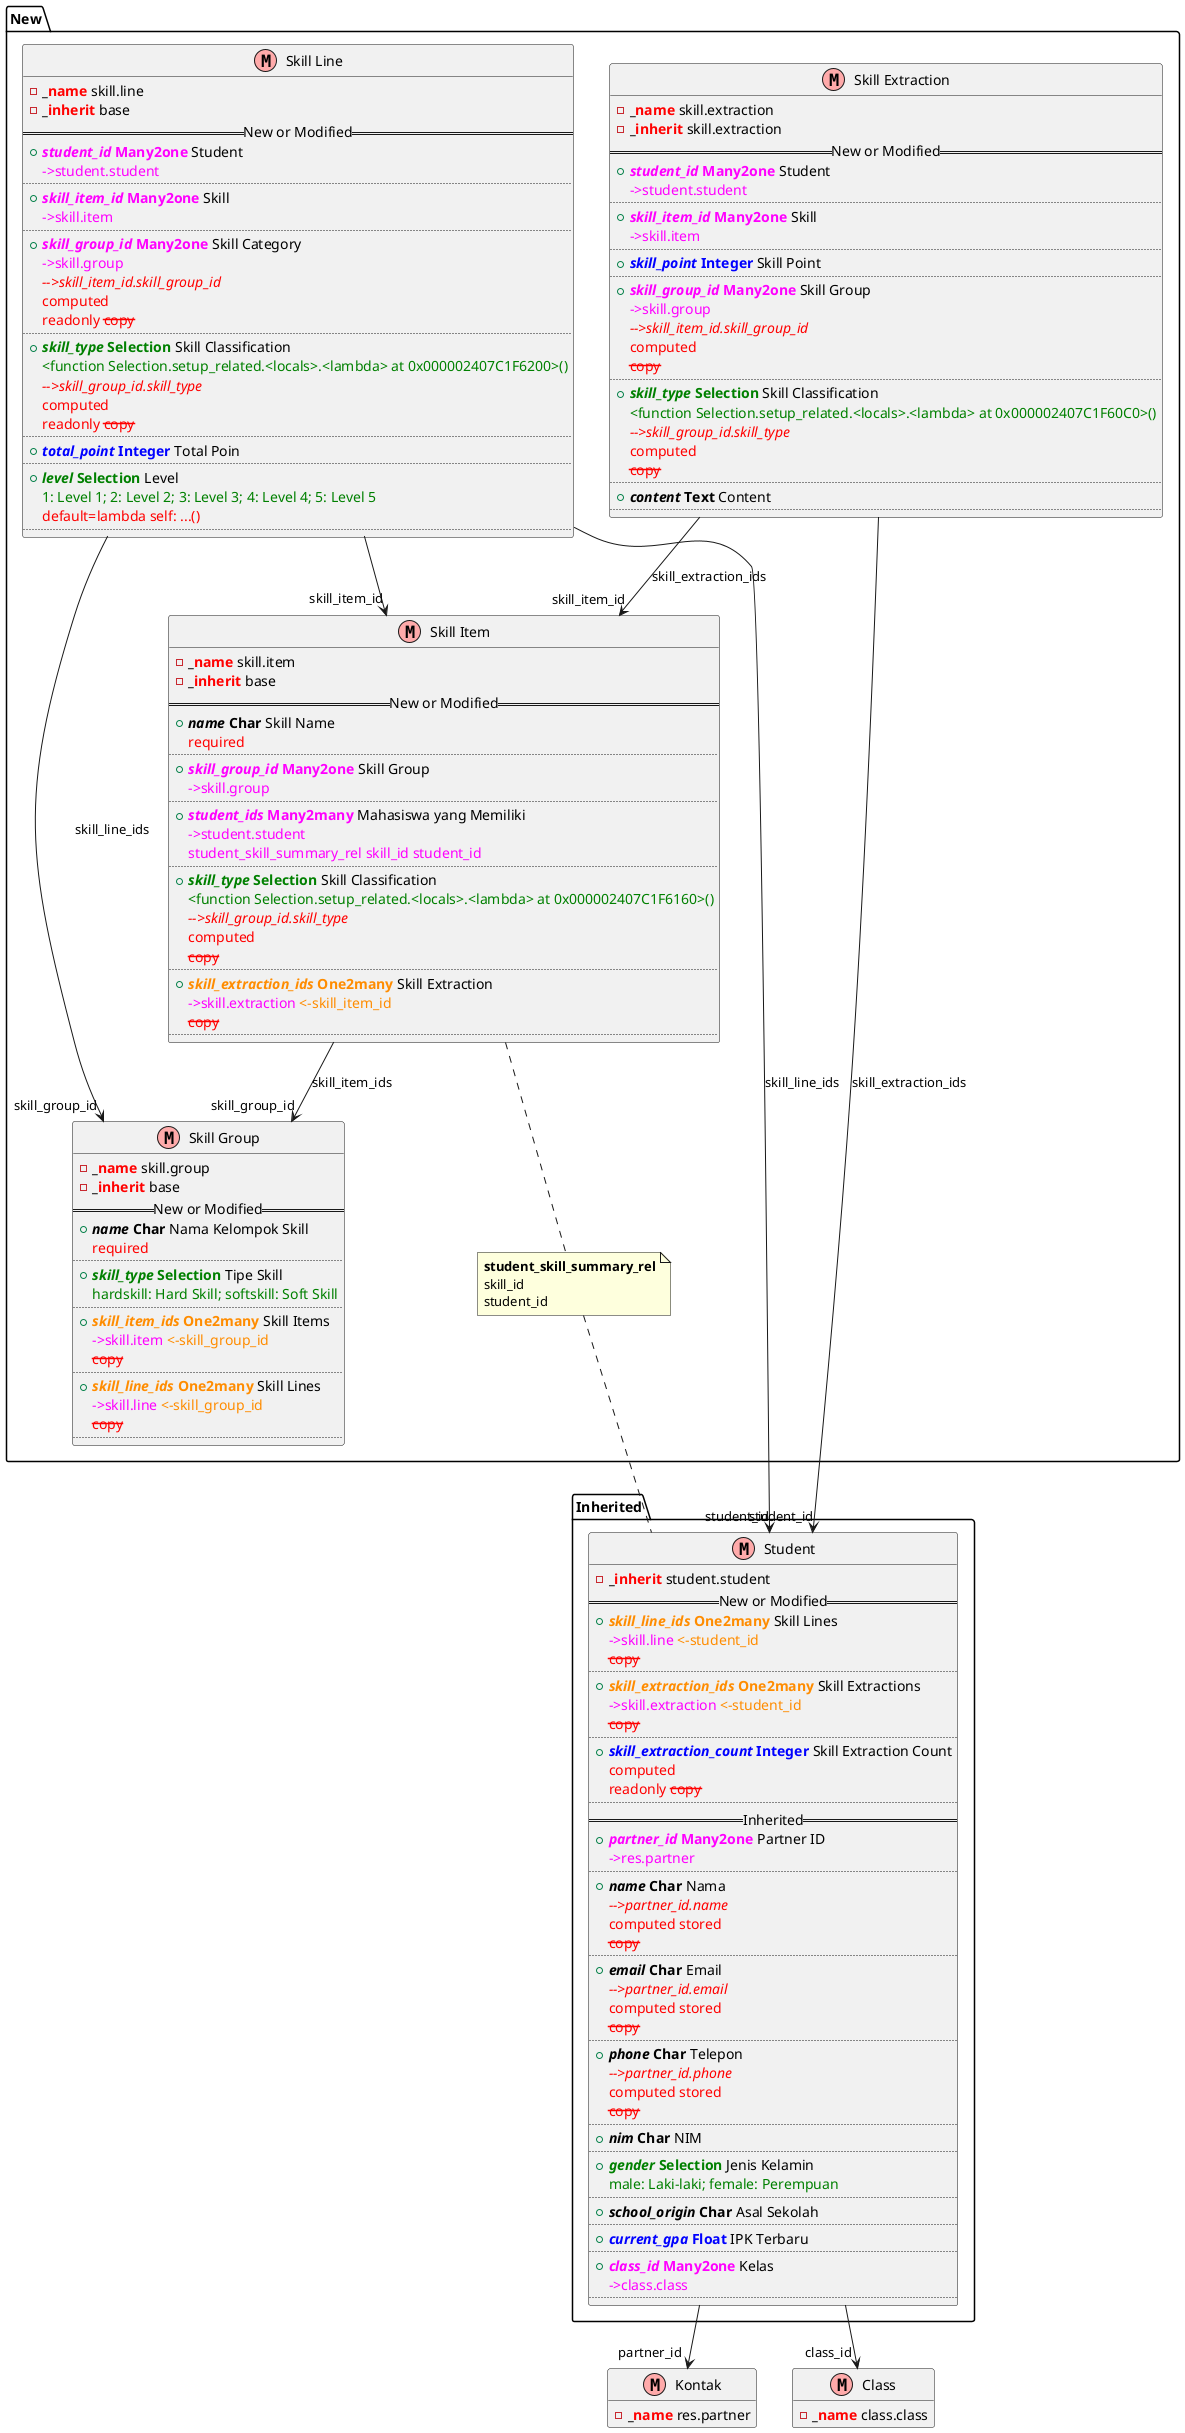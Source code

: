 @startuml jtk_student_skill
!define Model(name,desc) class name as "desc" << (M,#FFAAAA) >>
!define TransientModel(name,desc) class name as "desc" << (T,magenta) >>
!define AbstractModel(name,desc) class name as "desc" << (T,green) >>
!define model(x) -<b>_<color:red>x</color></b>
!define char(x) +<b><i>x</i> Char</b>
!define m2o(x) +<b><color:magenta><i>x</i> Many2one</color></b>
!define m2m(x) +<b><color:magenta><i>x</i> Many2many</color></b>
!define o2m(x) +<b><color:darkorange><i>x</i> One2many</color></b>
!define ref(x) +<b><color:magenta><i>x</i> Reference</color></b>
!define text(x) +<b><i>x</i> Text</b>
!define html(x) +<b><i>x</i> Html</b>
!define int(x) +<b><color:blue><i>x</i> Integer</color></b>
!define float(x) +<b><color:blue><i>x </i>Float</color></b>
!define money(x) +<b><color:blue><i>x </i>Monetary</color></b>
!define sel(x) +<b><color:green><i>x</i> Selection</color></b>
!define bool(x) +<b><color:darkblue><i>x</i> Boolean</color></b>
!define date(x) +<b><color:darkgreen><i>x</i> Date</color></b>
!define dtime(x) +<b><color:darkgreen><i>x</i> Datetime</color></b>
!define bin(x) +<b><color:purple><i>x</i> Binary</color></b>
!define help(x) x
!define cm(x) <color:magenta>->x</color>
!define inv(x) <color:darkorange><-x</color>
!define rtbl(x) <color:magenta>x</color>
!define col1(x) <color:magenta>x</color>
!define col2(x) <color:magenta>x</color>
!define dom(x) <color:red>x</color>
!define is(x) <color:red>x</color>
!define not(x) <color:red><s>x</s></color>
!define variants(x) <color:green>x</color>
!define default(x) <color:red>default=x</color>
!define related(x) <color:red><i>-->x</i></color>
!define compute(x) <color:red>x()</color>
hide methods
hide stereotypes

package "New" {

Model(SkillExtraction, "Skill Extraction") {
model(name) skill.extraction
model(inherit) skill.extraction
==New or Modified==
m2o(student_id) Student
cm(student.student)
..
m2o(skill_item_id) Skill
cm(skill.item)
..
int(skill_point) Skill Point
..
m2o(skill_group_id) Skill Group
cm(skill.group)
related(skill_item_id.skill_group_id)
is(computed)
not(copy)
..
sel(skill_type) Skill Classification
variants(<function Selection.setup_related.<locals>.<lambda> at 0x000002407C1F60C0>())
related(skill_group_id.skill_type)
is(computed)
not(copy)
..
text(content) Content
..
}

Model(SkillGroup, "Skill Group") {
model(name) skill.group
model(inherit) base
==New or Modified==
char(name) Nama Kelompok Skill
is(required)
..
sel(skill_type) Tipe Skill
variants(hardskill: Hard Skill; softskill: Soft Skill)
..
o2m(skill_item_ids) Skill Items
cm(skill.item) inv(skill_group_id)
not(copy)
..
o2m(skill_line_ids) Skill Lines
cm(skill.line) inv(skill_group_id)
not(copy)
..
}

Model(SkillItem, "Skill Item") {
model(name) skill.item
model(inherit) base
==New or Modified==
char(name) Skill Name
is(required)
..
m2o(skill_group_id) Skill Group
cm(skill.group)
..
m2m(student_ids) Mahasiswa yang Memiliki
cm(student.student)
rtbl(student_skill_summary_rel) col1(skill_id) col2(student_id)
..
sel(skill_type) Skill Classification
variants(<function Selection.setup_related.<locals>.<lambda> at 0x000002407C1F6160>())
related(skill_group_id.skill_type)
is(computed)
not(copy)
..
o2m(skill_extraction_ids) Skill Extraction
cm(skill.extraction) inv(skill_item_id)
not(copy)
..
}

Model(SkillLine, "Skill Line") {
model(name) skill.line
model(inherit) base
==New or Modified==
m2o(student_id) Student
cm(student.student)
..
m2o(skill_item_id) Skill
cm(skill.item)
..
m2o(skill_group_id) Skill Category
cm(skill.group)
related(skill_item_id.skill_group_id)
is(computed)
is(readonly) not(copy)
..
sel(skill_type) Skill Classification
variants(<function Selection.setup_related.<locals>.<lambda> at 0x000002407C1F6200>())
related(skill_group_id.skill_type)
is(computed)
is(readonly) not(copy)
..
int(total_point) Total Poin
..
sel(level) Level
variants(1: Level 1; 2: Level 2; 3: Level 3; 4: Level 4; 5: Level 5)
default(lambda self: ...())
..
}

note "<b>student_skill_summary_rel</b>\nskill_id\nstudent_id" as student_skill_summary_rel
}

package "Inherited" {

Model(StudentStudent, "Student") {
model(inherit) student.student
==New or Modified==
o2m(skill_line_ids) Skill Lines
cm(skill.line) inv(student_id)
not(copy)
..
o2m(skill_extraction_ids) Skill Extractions
cm(skill.extraction) inv(student_id)
not(copy)
..
int(skill_extraction_count) Skill Extraction Count
is(computed)
is(readonly) not(copy)
..
==Inherited==
m2o(partner_id) Partner ID
cm(res.partner)
..
char(name) Nama
related(partner_id.name)
is(computed) is(stored)
not(copy)
..
char(email) Email
related(partner_id.email)
is(computed) is(stored)
not(copy)
..
char(phone) Telepon
related(partner_id.phone)
is(computed) is(stored)
not(copy)
..
char(nim) NIM
..
sel(gender) Jenis Kelamin
variants(male: Laki-laki; female: Perempuan)
..
char(school_origin) Asal Sekolah
..
float(current_gpa) IPK Terbaru
..
m2o(class_id) Kelas
cm(class.class)
..
}

}

Model(ResPartner, "Kontak") {
model(name) res.partner
}
Model(ClassClass, "Class") {
model(name) class.class
}
SkillItem --> "skill_group_id" SkillGroup: "skill_item_ids"
SkillLine --> "skill_group_id" SkillGroup: "skill_line_ids"
SkillExtraction --> "skill_item_id" SkillItem: "skill_extraction_ids"
SkillLine --> "student_id" StudentStudent: "skill_line_ids"
SkillExtraction --> "student_id" StudentStudent: "skill_extraction_ids"
SkillLine --> "skill_item_id" SkillItem
StudentStudent --> "partner_id" ResPartner
StudentStudent --> "class_id" ClassClass
SkillItem .. student_skill_summary_rel
student_skill_summary_rel .. StudentStudent
@enduml